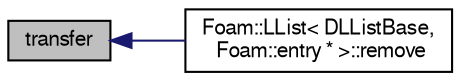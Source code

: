 digraph "transfer"
{
  bgcolor="transparent";
  edge [fontname="FreeSans",fontsize="10",labelfontname="FreeSans",labelfontsize="10"];
  node [fontname="FreeSans",fontsize="10",shape=record];
  rankdir="LR";
  Node43 [label="transfer",height=0.2,width=0.4,color="black", fillcolor="grey75", style="filled", fontcolor="black"];
  Node43 -> Node44 [dir="back",color="midnightblue",fontsize="10",style="solid",fontname="FreeSans"];
  Node44 [label="Foam::LList\< DLListBase,\l Foam::entry * \>::remove",height=0.2,width=0.4,color="black",URL="$a25762.html#a179134bdf3175c09708a7554ae356610",tooltip="Remove and return element specified by iterator. "];
}
